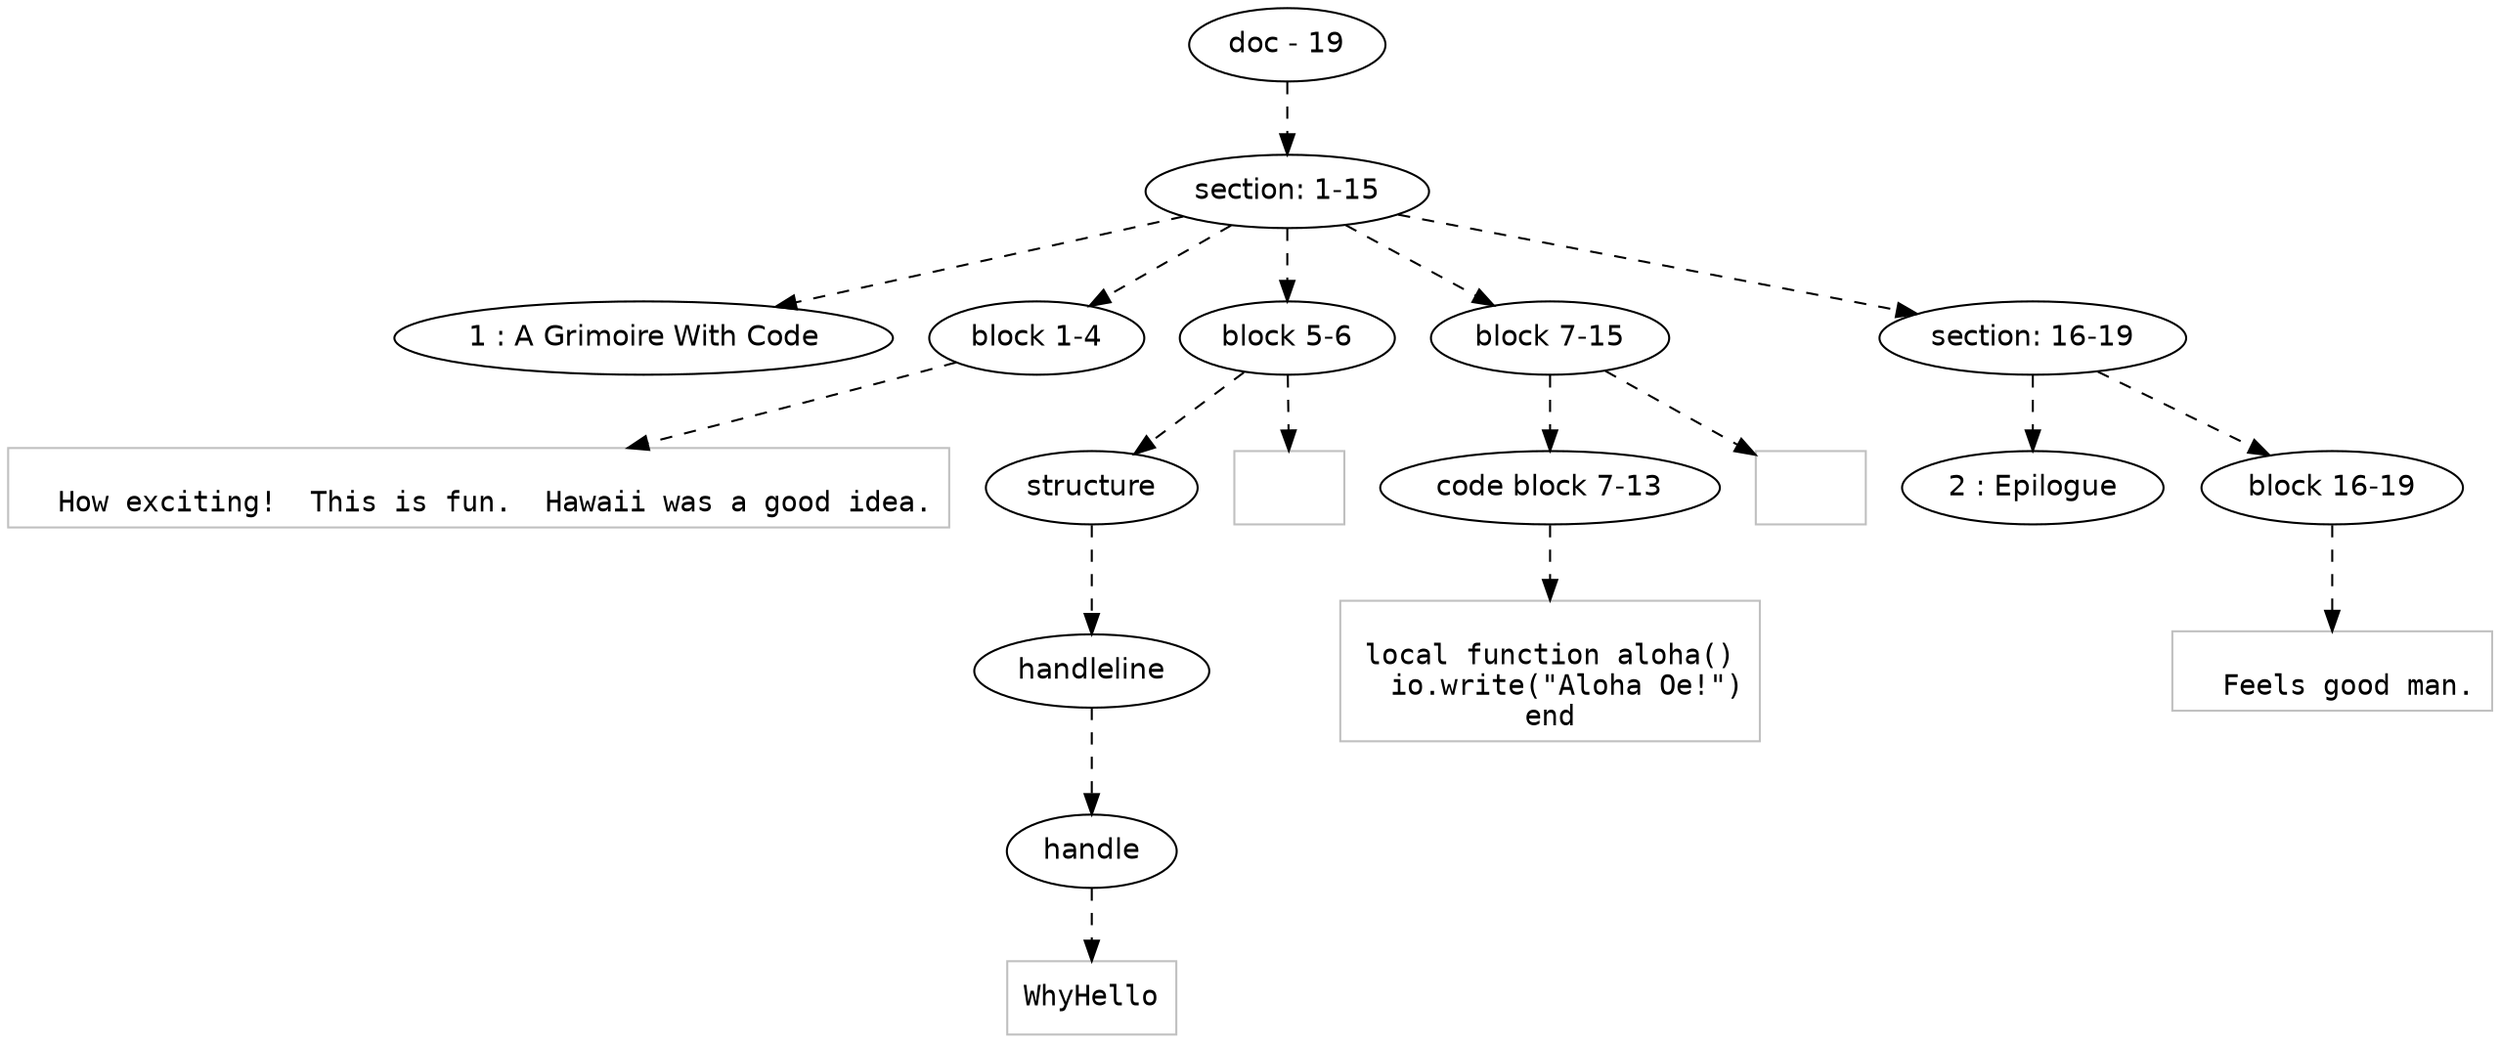 digraph hierarchy {

node [fontname=Helvetica]
edge [style=dashed]

doc_0 [label="doc - 19"]


doc_0 -> { section_1}
{rank=same; section_1}

section_1 [label="section: 1-15"]


section_1 -> { header_2 block_3 block_4 block_5 section_6}
{rank=same; header_2 block_3 block_4 block_5 section_6}

header_2 [label="1 : A Grimoire With Code"]

block_3 [label="block 1-4"]

block_4 [label="block 5-6"]

block_5 [label="block 7-15"]

section_6 [label="section: 16-19"]



block_3 -> leaf_7
leaf_7  [color=Gray,shape=rectangle,fontname=Inconsolata,label="
  How exciting!  This is fun.  Hawaii was a good idea.
"]
block_4 -> { structure_8}
{rank=same; structure_8}

structure_8 [label="structure"]


structure_8 -> { handleline_9}
{rank=same; handleline_9}

handleline_9 [label="handleline"]


handleline_9 -> { handle_10}
{rank=same; handle_10}

handle_10 [label="handle"]



handle_10 -> leaf_11
leaf_11  [color=Gray,shape=rectangle,fontname=Inconsolata,label="WhyHello"]

block_4 -> leaf_12
leaf_12  [color=Gray,shape=rectangle,fontname=Inconsolata,label=""]
block_5 -> { codeblock_13}
{rank=same; codeblock_13}

codeblock_13 [label="code block 7-13"]



codeblock_13 -> leaf_14
leaf_14  [color=Gray,shape=rectangle,fontname=Inconsolata,label="
local function aloha()
  io.write(\"Aloha Oe!\")
end
"]

block_5 -> leaf_15
leaf_15  [color=Gray,shape=rectangle,fontname=Inconsolata,label="
"]
section_6 -> { header_16 block_17}
{rank=same; header_16 block_17}

header_16 [label="2 : Epilogue"]

block_17 [label="block 16-19"]



block_17 -> leaf_18
leaf_18  [color=Gray,shape=rectangle,fontname=Inconsolata,label="
  Feels good man.
"]

}
